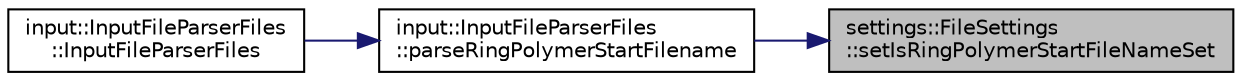 digraph "settings::FileSettings::setIsRingPolymerStartFileNameSet"
{
 // LATEX_PDF_SIZE
  edge [fontname="Helvetica",fontsize="10",labelfontname="Helvetica",labelfontsize="10"];
  node [fontname="Helvetica",fontsize="10",shape=record];
  rankdir="RL";
  Node1 [label="settings::FileSettings\l::setIsRingPolymerStartFileNameSet",height=0.2,width=0.4,color="black", fillcolor="grey75", style="filled", fontcolor="black",tooltip=" "];
  Node1 -> Node2 [dir="back",color="midnightblue",fontsize="10",style="solid",fontname="Helvetica"];
  Node2 [label="input::InputFileParserFiles\l::parseRingPolymerStartFilename",height=0.2,width=0.4,color="black", fillcolor="white", style="filled",URL="$classinput_1_1InputFileParserFiles.html#ada8d3bafed5627e6f9d5ac7c80a746ef",tooltip="parse ring polymer start file of simulation and set it in settings"];
  Node2 -> Node3 [dir="back",color="midnightblue",fontsize="10",style="solid",fontname="Helvetica"];
  Node3 [label="input::InputFileParserFiles\l::InputFileParserFiles",height=0.2,width=0.4,color="black", fillcolor="white", style="filled",URL="$classinput_1_1InputFileParserFiles.html#aade93b3f67cd0953400c4c09e3f2468c",tooltip="Construct a new Input File Parser Non Coulomb Type:: Input File Parser Non Coulomb Type object."];
}
